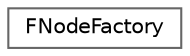 digraph "Graphical Class Hierarchy"
{
 // INTERACTIVE_SVG=YES
 // LATEX_PDF_SIZE
  bgcolor="transparent";
  edge [fontname=Helvetica,fontsize=10,labelfontname=Helvetica,labelfontsize=10];
  node [fontname=Helvetica,fontsize=10,shape=box,height=0.2,width=0.4];
  rankdir="LR";
  Node0 [id="Node000000",label="FNodeFactory",height=0.2,width=0.4,color="grey40", fillcolor="white", style="filled",URL="$da/d91/classFNodeFactory.html",tooltip="Class that decides which widget type to create for a given data object."];
}
